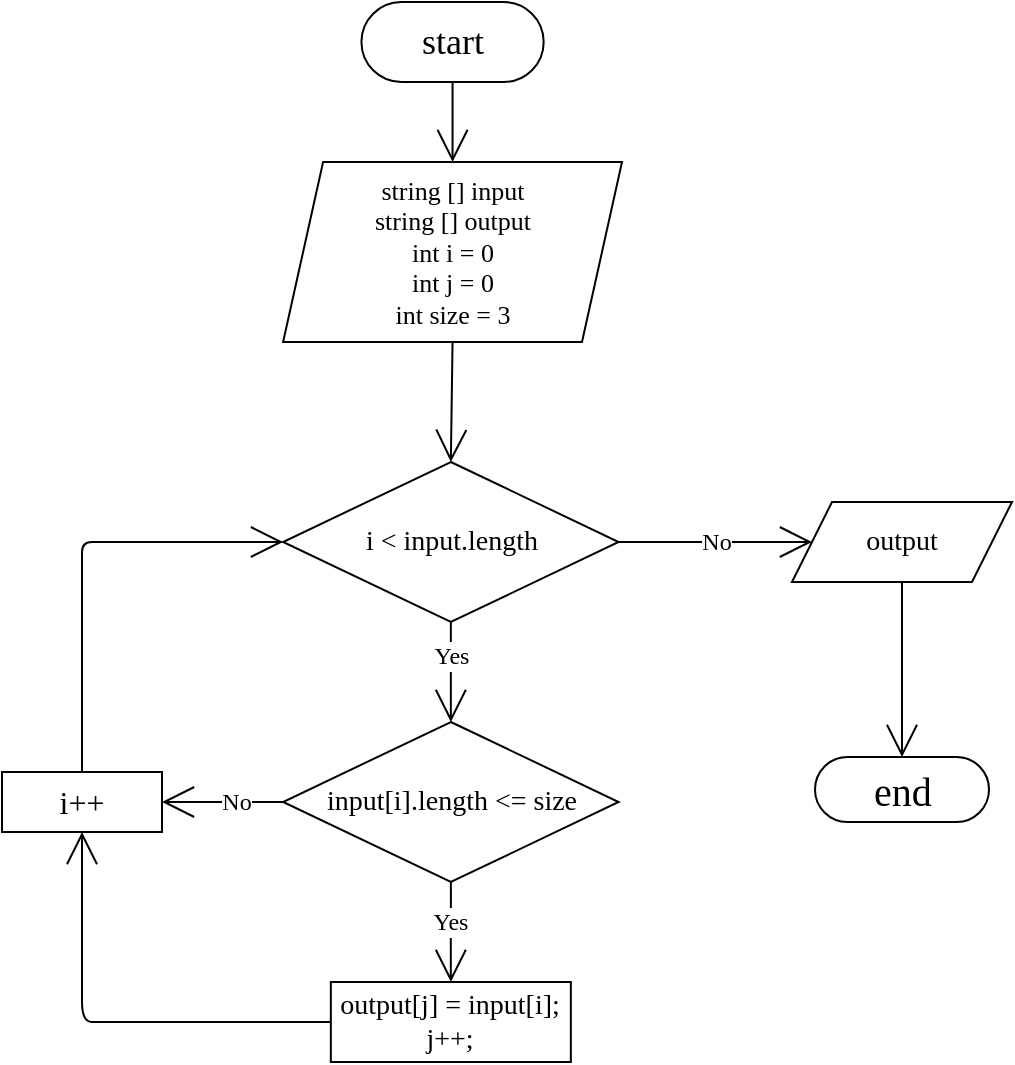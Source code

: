 <mxfile version="20.3.3" type="device"><diagram id="2gXYH7jk935oARE9Q8Tt" name="Page-1"><mxGraphModel dx="1740" dy="1367" grid="1" gridSize="10" guides="1" tooltips="1" connect="1" arrows="1" fold="1" page="0" pageScale="1" pageWidth="850" pageHeight="1100" math="0" shadow="0"><root><mxCell id="0"/><mxCell id="1" parent="0"/><mxCell id="YMbA92lM0lf3PT_p0qkb-59" style="edgeStyle=none;curved=1;rounded=0;orthogonalLoop=1;jettySize=auto;html=1;exitX=0.5;exitY=1;exitDx=0;exitDy=0;entryX=0.5;entryY=0;entryDx=0;entryDy=0;fontFamily=Times New Roman;fontSize=20;endArrow=open;startSize=14;endSize=14;sourcePerimeterSpacing=8;targetPerimeterSpacing=8;" edge="1" parent="1" source="YMbA92lM0lf3PT_p0qkb-17" target="YMbA92lM0lf3PT_p0qkb-19"><mxGeometry relative="1" as="geometry"/></mxCell><mxCell id="YMbA92lM0lf3PT_p0qkb-17" value="string [] input&lt;br&gt;string [] output&lt;br&gt;int i = 0&lt;br&gt;int j = 0&lt;br&gt;int size = 3&lt;br&gt;" style="shape=parallelogram;perimeter=parallelogramPerimeter;whiteSpace=wrap;html=1;fixedSize=1;labelBorderColor=none;hachureGap=4;fontFamily=Times New Roman;fontSize=13;" vertex="1" parent="1"><mxGeometry x="220.55" y="30" width="169.45" height="90" as="geometry"/></mxCell><mxCell id="YMbA92lM0lf3PT_p0qkb-60" style="edgeStyle=none;curved=1;rounded=0;orthogonalLoop=1;jettySize=auto;html=1;exitX=0.5;exitY=1;exitDx=0;exitDy=0;entryX=0.5;entryY=0;entryDx=0;entryDy=0;fontFamily=Times New Roman;fontSize=20;endArrow=open;startSize=14;endSize=14;sourcePerimeterSpacing=8;targetPerimeterSpacing=8;" edge="1" parent="1" source="YMbA92lM0lf3PT_p0qkb-19" target="YMbA92lM0lf3PT_p0qkb-21"><mxGeometry relative="1" as="geometry"/></mxCell><mxCell id="YMbA92lM0lf3PT_p0qkb-73" value="Yes&amp;nbsp;" style="edgeLabel;html=1;align=center;verticalAlign=middle;resizable=0;points=[];fontSize=12;fontFamily=Times New Roman;" vertex="1" connectable="0" parent="YMbA92lM0lf3PT_p0qkb-60"><mxGeometry x="-0.314" y="1" relative="1" as="geometry"><mxPoint as="offset"/></mxGeometry></mxCell><mxCell id="YMbA92lM0lf3PT_p0qkb-74" value="No" style="edgeStyle=none;curved=1;rounded=0;orthogonalLoop=1;jettySize=auto;html=1;exitX=1;exitY=0.5;exitDx=0;exitDy=0;entryX=0;entryY=0.5;entryDx=0;entryDy=0;fontFamily=Times New Roman;fontSize=12;endArrow=open;startSize=14;endSize=14;sourcePerimeterSpacing=8;targetPerimeterSpacing=8;" edge="1" parent="1" source="YMbA92lM0lf3PT_p0qkb-19" target="YMbA92lM0lf3PT_p0qkb-32"><mxGeometry relative="1" as="geometry"/></mxCell><mxCell id="YMbA92lM0lf3PT_p0qkb-19" value="i &amp;lt; input.length" style="rhombus;whiteSpace=wrap;html=1;labelBorderColor=none;hachureGap=4;fontFamily=Times New Roman;fontSize=14;" vertex="1" parent="1"><mxGeometry x="220.55" y="180" width="167.75" height="80" as="geometry"/></mxCell><mxCell id="YMbA92lM0lf3PT_p0qkb-61" value="Yes &amp;nbsp; &amp;nbsp;" style="edgeStyle=none;curved=1;rounded=0;orthogonalLoop=1;jettySize=auto;html=1;exitX=0.5;exitY=1;exitDx=0;exitDy=0;entryX=0.5;entryY=0;entryDx=0;entryDy=0;fontFamily=Times New Roman;fontSize=12;endArrow=open;startSize=14;endSize=14;sourcePerimeterSpacing=8;targetPerimeterSpacing=8;" edge="1" parent="1" source="YMbA92lM0lf3PT_p0qkb-21" target="YMbA92lM0lf3PT_p0qkb-36"><mxGeometry x="-0.2" y="6" relative="1" as="geometry"><mxPoint as="offset"/></mxGeometry></mxCell><mxCell id="YMbA92lM0lf3PT_p0qkb-62" style="edgeStyle=none;curved=1;rounded=0;orthogonalLoop=1;jettySize=auto;html=1;exitX=0;exitY=0.5;exitDx=0;exitDy=0;entryX=1;entryY=0.5;entryDx=0;entryDy=0;fontFamily=Times New Roman;fontSize=20;endArrow=open;startSize=14;endSize=14;sourcePerimeterSpacing=8;targetPerimeterSpacing=8;" edge="1" parent="1" source="YMbA92lM0lf3PT_p0qkb-21" target="YMbA92lM0lf3PT_p0qkb-40"><mxGeometry relative="1" as="geometry"/></mxCell><mxCell id="YMbA92lM0lf3PT_p0qkb-63" value="No" style="edgeLabel;html=1;align=center;verticalAlign=middle;resizable=0;points=[];fontSize=12;fontFamily=Times New Roman;" vertex="1" connectable="0" parent="YMbA92lM0lf3PT_p0qkb-62"><mxGeometry x="-0.225" relative="1" as="geometry"><mxPoint as="offset"/></mxGeometry></mxCell><mxCell id="YMbA92lM0lf3PT_p0qkb-21" value="input[i].length &amp;lt;= size" style="rhombus;whiteSpace=wrap;html=1;labelBorderColor=none;hachureGap=4;fontFamily=Times New Roman;fontSize=14;" vertex="1" parent="1"><mxGeometry x="220.55" y="310" width="167.75" height="80" as="geometry"/></mxCell><mxCell id="YMbA92lM0lf3PT_p0qkb-68" style="edgeStyle=none;curved=1;rounded=0;orthogonalLoop=1;jettySize=auto;html=1;exitX=0;exitY=0.5;exitDx=0;exitDy=0;fontFamily=Times New Roman;fontSize=20;endArrow=open;startSize=14;endSize=14;sourcePerimeterSpacing=8;targetPerimeterSpacing=8;entryX=0.5;entryY=1;entryDx=0;entryDy=0;" edge="1" parent="1" source="YMbA92lM0lf3PT_p0qkb-36" target="YMbA92lM0lf3PT_p0qkb-40"><mxGeometry relative="1" as="geometry"><mxPoint x="120" y="460" as="targetPoint"/><Array as="points"><mxPoint x="160" y="460"/><mxPoint x="130" y="460"/><mxPoint x="120" y="460"/><mxPoint x="120" y="440"/><mxPoint x="120" y="410"/></Array></mxGeometry></mxCell><mxCell id="YMbA92lM0lf3PT_p0qkb-75" style="edgeStyle=none;curved=1;rounded=0;orthogonalLoop=1;jettySize=auto;html=1;exitX=0.5;exitY=1;exitDx=0;exitDy=0;entryX=0.5;entryY=0;entryDx=0;entryDy=0;fontFamily=Times New Roman;fontSize=20;endArrow=open;startSize=14;endSize=14;sourcePerimeterSpacing=8;targetPerimeterSpacing=8;" edge="1" parent="1" source="YMbA92lM0lf3PT_p0qkb-32" target="YMbA92lM0lf3PT_p0qkb-53"><mxGeometry relative="1" as="geometry"/></mxCell><mxCell id="YMbA92lM0lf3PT_p0qkb-32" value="output" style="shape=parallelogram;perimeter=parallelogramPerimeter;whiteSpace=wrap;html=1;fixedSize=1;labelBorderColor=none;hachureGap=4;fontFamily=Times New Roman;fontSize=14;" vertex="1" parent="1"><mxGeometry x="475" y="200" width="110" height="40" as="geometry"/></mxCell><mxCell id="YMbA92lM0lf3PT_p0qkb-36" value="output[j] = input[i];&lt;br&gt;j++;" style="whiteSpace=wrap;html=1;labelBorderColor=none;hachureGap=4;fontFamily=Times New Roman;fontSize=14;" vertex="1" parent="1"><mxGeometry x="244.42" y="440" width="120" height="40" as="geometry"/></mxCell><mxCell id="YMbA92lM0lf3PT_p0qkb-72" style="edgeStyle=none;curved=1;rounded=0;orthogonalLoop=1;jettySize=auto;html=1;exitX=0.5;exitY=0;exitDx=0;exitDy=0;entryX=0;entryY=0.5;entryDx=0;entryDy=0;fontFamily=Times New Roman;fontSize=20;endArrow=open;startSize=14;endSize=14;sourcePerimeterSpacing=8;targetPerimeterSpacing=8;" edge="1" parent="1" source="YMbA92lM0lf3PT_p0qkb-40" target="YMbA92lM0lf3PT_p0qkb-19"><mxGeometry relative="1" as="geometry"><Array as="points"><mxPoint x="120" y="260"/><mxPoint x="120" y="230"/><mxPoint x="120" y="220"/><mxPoint x="130" y="220"/><mxPoint x="140" y="220"/></Array></mxGeometry></mxCell><mxCell id="YMbA92lM0lf3PT_p0qkb-40" value="i++" style="whiteSpace=wrap;html=1;labelBorderColor=none;hachureGap=4;fontFamily=Times New Roman;fontSize=16;" vertex="1" parent="1"><mxGeometry x="80" y="335" width="80" height="30" as="geometry"/></mxCell><mxCell id="YMbA92lM0lf3PT_p0qkb-58" style="edgeStyle=none;curved=1;rounded=0;orthogonalLoop=1;jettySize=auto;html=1;exitX=0.5;exitY=1;exitDx=0;exitDy=0;entryX=0.5;entryY=0;entryDx=0;entryDy=0;fontFamily=Times New Roman;fontSize=20;endArrow=open;startSize=14;endSize=14;sourcePerimeterSpacing=8;targetPerimeterSpacing=8;" edge="1" parent="1" source="YMbA92lM0lf3PT_p0qkb-51" target="YMbA92lM0lf3PT_p0qkb-17"><mxGeometry relative="1" as="geometry"/></mxCell><mxCell id="YMbA92lM0lf3PT_p0qkb-51" value="start" style="rounded=1;whiteSpace=wrap;html=1;labelBorderColor=none;hachureGap=4;fontFamily=Times New Roman;fontSize=18;arcSize=50;" vertex="1" parent="1"><mxGeometry x="259.72" y="-50" width="91.12" height="40" as="geometry"/></mxCell><mxCell id="YMbA92lM0lf3PT_p0qkb-53" value="end" style="rounded=1;whiteSpace=wrap;html=1;labelBorderColor=none;hachureGap=4;fontFamily=Times New Roman;fontSize=20;arcSize=50;" vertex="1" parent="1"><mxGeometry x="486.5" y="327.5" width="87" height="32.5" as="geometry"/></mxCell></root></mxGraphModel></diagram></mxfile>